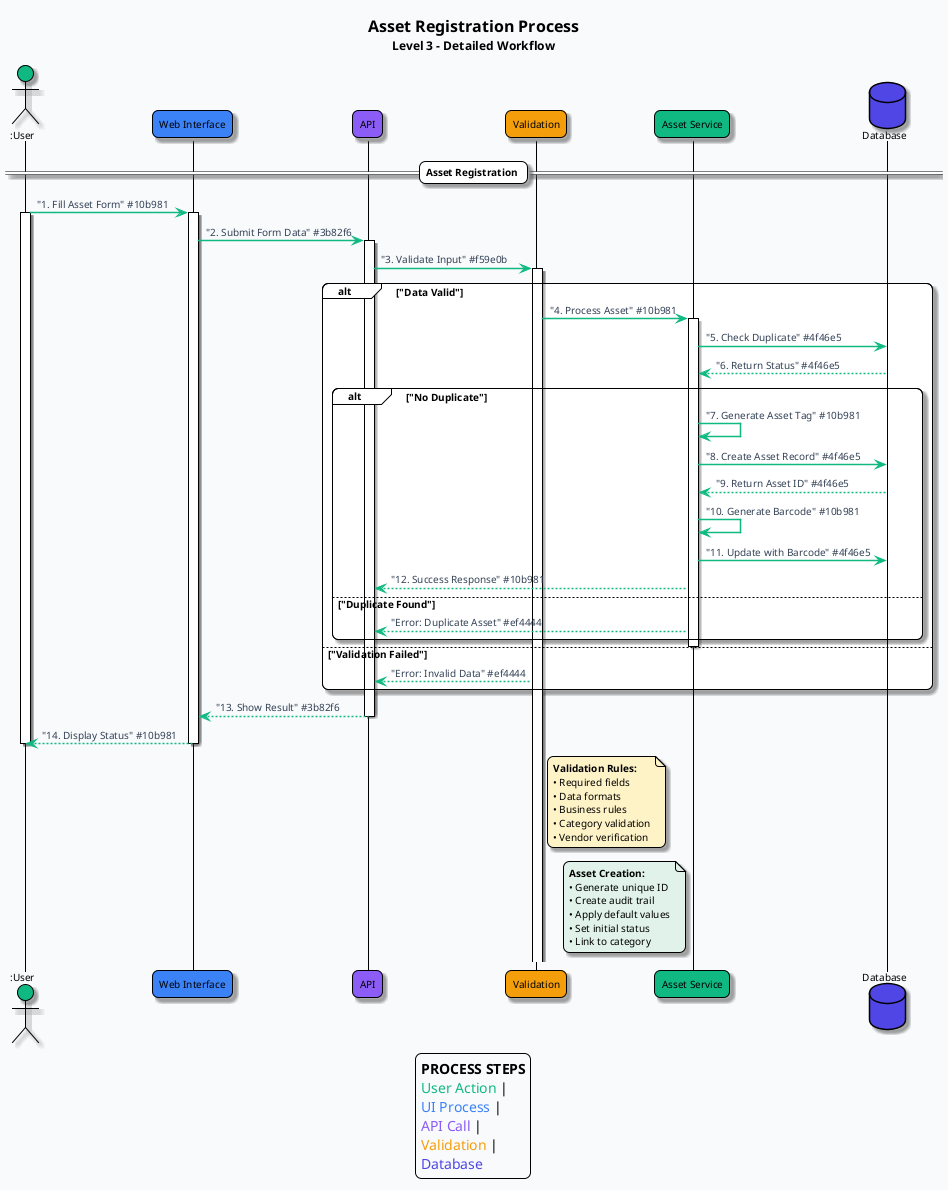 @startuml Level 3 - Asset Registration

' === Theme & Styling ===
!theme plain
skinparam backgroundColor #f8fafc
skinparam defaultFontName 'Segoe UI', 'Arial', sans-serif
skinparam defaultFontSize 10
skinparam roundCorner 12
skinparam shadowing true
skinparam shadowingColor #e2e8f0
skinparam shadowingDelta 3
skinparam ArrowColor #10b981
skinparam ArrowThickness 1.5
skinparam ArrowFontStyle normal
skinparam ArrowFontColor #334155

' === Color Palette ===
!define PRIMARY #4f46e5
!define SECONDARY #10b981
!define ACCENT #f59e0b
!define DANGER #ef4444
!define SUCCESS #10b981
!define WARNING #f59e0b
!define INFO #3b82f6
!define LIGHT #f8fafc
!define DARK #1e293b
!define BORDER #e2e8f0

' === Title ===
title
<size:16><b>Asset Registration Process</b></size>
<size:12>Level 3 - Detailed Workflow</size>
end title

' === Actors ===
actor ":User" as user #10b981
participant "Web Interface" as ui #3b82f6
participant "API" as api #8b5cf6
participant "Validation" as val #f59e0b
participant "Asset Service" as svc #10b981
database "Database" as db #4f46e5

' === Process Flow ===
== Asset Registration ==

user -> ui: "1. Fill Asset Form" #10b981
activate user
activate ui

ui -> api: "2. Submit Form Data" #3b82f6
activate api

api -> val: "3. Validate Input" #f59e0b
activate val

alt "Data Valid"
    val -> svc: "4. Process Asset" #10b981
    activate svc
    
    svc -> db: "5. Check Duplicate" #4f46e5
    db --> svc: "6. Return Status" #4f46e5
    
    alt "No Duplicate"
        svc -> svc: "7. Generate Asset Tag" #10b981
        svc -> db: "8. Create Asset Record" #4f46e5
        db --> svc: "9. Return Asset ID" #4f46e5
        svc -> svc: "10. Generate Barcode" #10b981
        svc -> db: "11. Update with Barcode" #4f46e5
        svc --> api: "12. Success Response" #10b981
    else "Duplicate Found"
        svc --> api: "Error: Duplicate Asset" #ef4444
    end
    
    deactivate svc
else "Validation Failed"
    val --> api: "Error: Invalid Data" #ef4444
end

api --> ui: "13. Show Result" #3b82f6
deactivate api

ui --> user: "14. Display Status" #10b981
deactivate ui
deactivate user

' === Notes ===
note right of val #fef3c7
  <b>Validation Rules:</b>
  • Required fields
  • Data formats
  • Business rules
  • Category validation
  • Vendor verification
end note

note left of svc #e0f2e9
  <b>Asset Creation:</b>
  • Generate unique ID
  • Create audit trail
  • Apply default values
  • Set initial status
  • Link to category
end note

' === Legend ===
legend bottom center
  <b>PROCESS STEPS</b>
  <color:#10b981>User Action</color> | 
  <color:#3b82f6>UI Process</color> | 
  <color:#8b5cf6>API Call</color> | 
  <color:#f59e0b>Validation</color> | 
  <color:#4f46e5>Database</color>
end legend

@enduml
